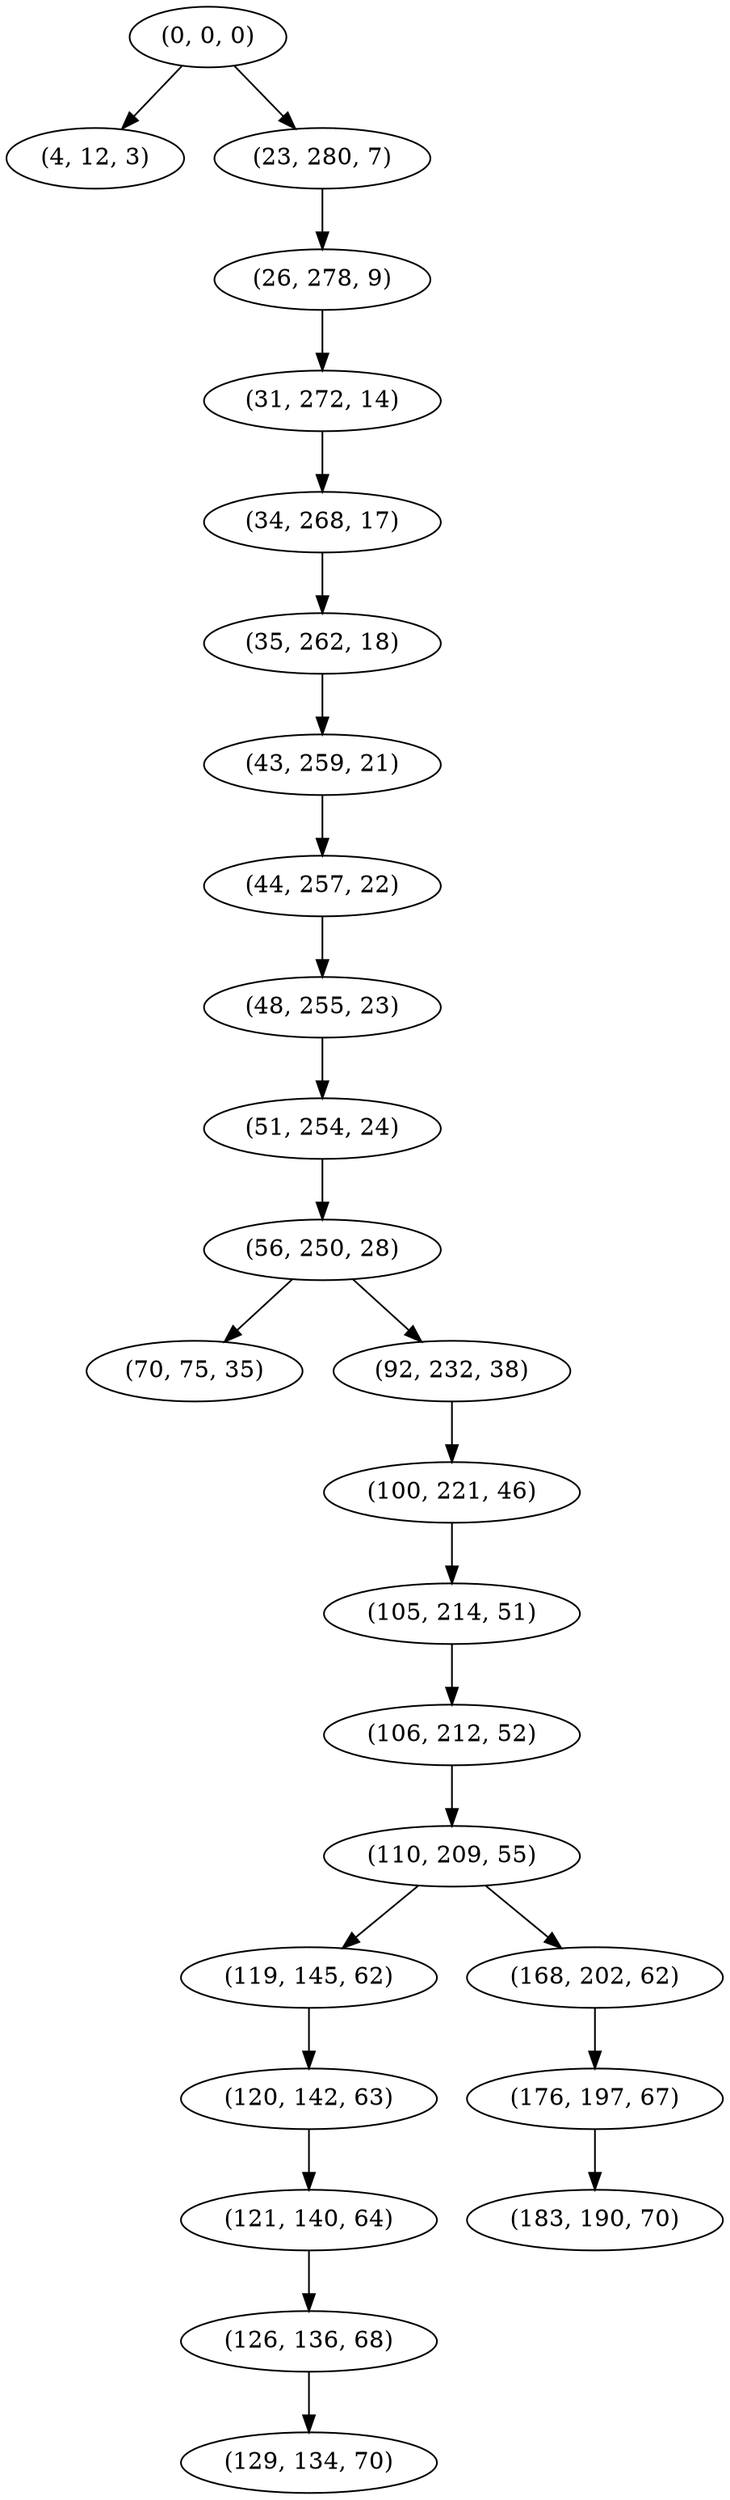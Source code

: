 digraph tree {
    "(0, 0, 0)";
    "(4, 12, 3)";
    "(23, 280, 7)";
    "(26, 278, 9)";
    "(31, 272, 14)";
    "(34, 268, 17)";
    "(35, 262, 18)";
    "(43, 259, 21)";
    "(44, 257, 22)";
    "(48, 255, 23)";
    "(51, 254, 24)";
    "(56, 250, 28)";
    "(70, 75, 35)";
    "(92, 232, 38)";
    "(100, 221, 46)";
    "(105, 214, 51)";
    "(106, 212, 52)";
    "(110, 209, 55)";
    "(119, 145, 62)";
    "(120, 142, 63)";
    "(121, 140, 64)";
    "(126, 136, 68)";
    "(129, 134, 70)";
    "(168, 202, 62)";
    "(176, 197, 67)";
    "(183, 190, 70)";
    "(0, 0, 0)" -> "(4, 12, 3)";
    "(0, 0, 0)" -> "(23, 280, 7)";
    "(23, 280, 7)" -> "(26, 278, 9)";
    "(26, 278, 9)" -> "(31, 272, 14)";
    "(31, 272, 14)" -> "(34, 268, 17)";
    "(34, 268, 17)" -> "(35, 262, 18)";
    "(35, 262, 18)" -> "(43, 259, 21)";
    "(43, 259, 21)" -> "(44, 257, 22)";
    "(44, 257, 22)" -> "(48, 255, 23)";
    "(48, 255, 23)" -> "(51, 254, 24)";
    "(51, 254, 24)" -> "(56, 250, 28)";
    "(56, 250, 28)" -> "(70, 75, 35)";
    "(56, 250, 28)" -> "(92, 232, 38)";
    "(92, 232, 38)" -> "(100, 221, 46)";
    "(100, 221, 46)" -> "(105, 214, 51)";
    "(105, 214, 51)" -> "(106, 212, 52)";
    "(106, 212, 52)" -> "(110, 209, 55)";
    "(110, 209, 55)" -> "(119, 145, 62)";
    "(110, 209, 55)" -> "(168, 202, 62)";
    "(119, 145, 62)" -> "(120, 142, 63)";
    "(120, 142, 63)" -> "(121, 140, 64)";
    "(121, 140, 64)" -> "(126, 136, 68)";
    "(126, 136, 68)" -> "(129, 134, 70)";
    "(168, 202, 62)" -> "(176, 197, 67)";
    "(176, 197, 67)" -> "(183, 190, 70)";
}
